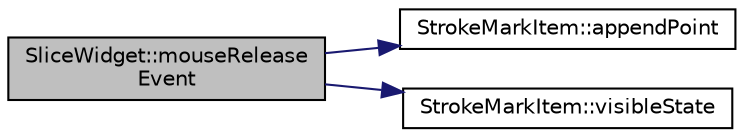 digraph "SliceWidget::mouseReleaseEvent"
{
  edge [fontname="Helvetica",fontsize="10",labelfontname="Helvetica",labelfontsize="10"];
  node [fontname="Helvetica",fontsize="10",shape=record];
  rankdir="LR";
  Node26 [label="SliceWidget::mouseRelease\lEvent",height=0.2,width=0.4,color="black", fillcolor="grey75", style="filled", fontcolor="black"];
  Node26 -> Node27 [color="midnightblue",fontsize="10",style="solid",fontname="Helvetica"];
  Node27 [label="StrokeMarkItem::appendPoint",height=0.2,width=0.4,color="black", fillcolor="white", style="filled",URL="$class_stroke_mark_item.html#a69fe703a5be5832f9e3a5552daa0b68f"];
  Node26 -> Node28 [color="midnightblue",fontsize="10",style="solid",fontname="Helvetica"];
  Node28 [label="StrokeMarkItem::visibleState",height=0.2,width=0.4,color="black", fillcolor="white", style="filled",URL="$class_stroke_mark_item.html#aa589264b91dafeeb18f5a728c0e11ffe"];
}
